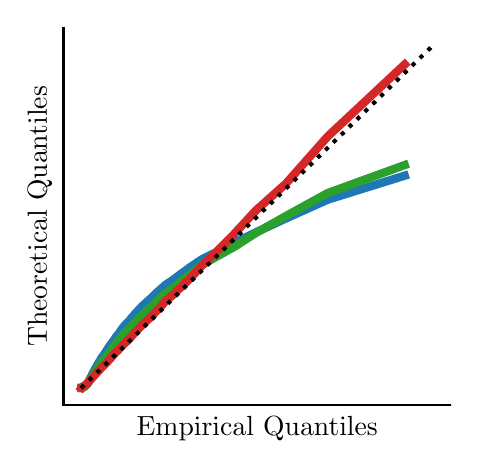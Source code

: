 \begingroup%
\makeatletter%
\begin{pgfpicture}%
\pgfpathrectangle{\pgfpointorigin}{\pgfqpoint{2.117in}{2.067in}}%
\pgfusepath{use as bounding box, clip}%
\begin{pgfscope}%
\pgfsetbuttcap%
\pgfsetmiterjoin%
\pgfsetlinewidth{0.0pt}%
\definecolor{currentstroke}{rgb}{1.0,1.0,1.0}%
\pgfsetstrokecolor{currentstroke}%
\pgfsetstrokeopacity{0.0}%
\pgfsetdash{}{0pt}%
\pgfpathmoveto{\pgfqpoint{0.0in}{0.0in}}%
\pgfpathlineto{\pgfqpoint{2.117in}{0.0in}}%
\pgfpathlineto{\pgfqpoint{2.117in}{2.067in}}%
\pgfpathlineto{\pgfqpoint{0.0in}{2.067in}}%
\pgfpathclose%
\pgfusepath{}%
\end{pgfscope}%
\begin{pgfscope}%
\pgfsetbuttcap%
\pgfsetmiterjoin%
\definecolor{currentfill}{rgb}{1.0,1.0,1.0}%
\pgfsetfillcolor{currentfill}%
\pgfsetlinewidth{0.0pt}%
\definecolor{currentstroke}{rgb}{0.0,0.0,0.0}%
\pgfsetstrokecolor{currentstroke}%
\pgfsetstrokeopacity{0.0}%
\pgfsetdash{}{0pt}%
\pgfpathmoveto{\pgfqpoint{0.179in}{0.179in}}%
\pgfpathlineto{\pgfqpoint{2.117in}{0.179in}}%
\pgfpathlineto{\pgfqpoint{2.117in}{2.067in}}%
\pgfpathlineto{\pgfqpoint{0.179in}{2.067in}}%
\pgfpathclose%
\pgfusepath{fill}%
\end{pgfscope}%
\begin{pgfscope}%
\definecolor{textcolor}{rgb}{0.0,0.0,0.0}%
\pgfsetstrokecolor{textcolor}%
\pgfsetfillcolor{textcolor}%
\pgftext[x=1.148in,y=0.123in,,top]{\color{textcolor}\rmfamily\fontsize{10.0}{12.0}\selectfont Empirical Quantiles}%
\end{pgfscope}%
\begin{pgfscope}%
\definecolor{textcolor}{rgb}{0.0,0.0,0.0}%
\pgfsetstrokecolor{textcolor}%
\pgfsetfillcolor{textcolor}%
\pgftext[x=0.123in,y=1.123in,,bottom,rotate=90.0]{\color{textcolor}\rmfamily\fontsize{10.0}{12.0}\selectfont Theoretical Quantiles}%
\end{pgfscope}%
\begin{pgfscope}%
\pgfpathrectangle{\pgfqpoint{0.179in}{0.179in}}{\pgfqpoint{1.938in}{1.887in}}%
\pgfusepath{clip}%
\pgfsetrectcap%
\pgfsetroundjoin%
\pgfsetlinewidth{3.011pt}%
\definecolor{currentstroke}{rgb}{0.122,0.467,0.706}%
\pgfsetstrokecolor{currentstroke}%
\pgfsetdash{}{0pt}%
\pgfpathmoveto{\pgfqpoint{0.268in}{0.265in}}%
\pgfpathlineto{\pgfqpoint{0.269in}{0.265in}}%
\pgfpathlineto{\pgfqpoint{0.27in}{0.266in}}%
\pgfpathlineto{\pgfqpoint{0.273in}{0.266in}}%
\pgfpathlineto{\pgfqpoint{0.275in}{0.267in}}%
\pgfpathlineto{\pgfqpoint{0.277in}{0.268in}}%
\pgfpathlineto{\pgfqpoint{0.279in}{0.269in}}%
\pgfpathlineto{\pgfqpoint{0.281in}{0.27in}}%
\pgfpathlineto{\pgfqpoint{0.282in}{0.271in}}%
\pgfpathlineto{\pgfqpoint{0.284in}{0.272in}}%
\pgfpathlineto{\pgfqpoint{0.285in}{0.273in}}%
\pgfpathlineto{\pgfqpoint{0.287in}{0.274in}}%
\pgfpathlineto{\pgfqpoint{0.288in}{0.275in}}%
\pgfpathlineto{\pgfqpoint{0.29in}{0.277in}}%
\pgfpathlineto{\pgfqpoint{0.291in}{0.278in}}%
\pgfpathlineto{\pgfqpoint{0.293in}{0.28in}}%
\pgfpathlineto{\pgfqpoint{0.294in}{0.281in}}%
\pgfpathlineto{\pgfqpoint{0.296in}{0.283in}}%
\pgfpathlineto{\pgfqpoint{0.297in}{0.285in}}%
\pgfpathlineto{\pgfqpoint{0.298in}{0.287in}}%
\pgfpathlineto{\pgfqpoint{0.299in}{0.289in}}%
\pgfpathlineto{\pgfqpoint{0.301in}{0.291in}}%
\pgfpathlineto{\pgfqpoint{0.302in}{0.293in}}%
\pgfpathlineto{\pgfqpoint{0.303in}{0.295in}}%
\pgfpathlineto{\pgfqpoint{0.304in}{0.298in}}%
\pgfpathlineto{\pgfqpoint{0.305in}{0.3in}}%
\pgfpathlineto{\pgfqpoint{0.306in}{0.302in}}%
\pgfpathlineto{\pgfqpoint{0.308in}{0.304in}}%
\pgfpathlineto{\pgfqpoint{0.309in}{0.307in}}%
\pgfpathlineto{\pgfqpoint{0.31in}{0.309in}}%
\pgfpathlineto{\pgfqpoint{0.312in}{0.312in}}%
\pgfpathlineto{\pgfqpoint{0.313in}{0.315in}}%
\pgfpathlineto{\pgfqpoint{0.314in}{0.317in}}%
\pgfpathlineto{\pgfqpoint{0.316in}{0.32in}}%
\pgfpathlineto{\pgfqpoint{0.318in}{0.323in}}%
\pgfpathlineto{\pgfqpoint{0.319in}{0.326in}}%
\pgfpathlineto{\pgfqpoint{0.321in}{0.33in}}%
\pgfpathlineto{\pgfqpoint{0.322in}{0.333in}}%
\pgfpathlineto{\pgfqpoint{0.324in}{0.336in}}%
\pgfpathlineto{\pgfqpoint{0.326in}{0.34in}}%
\pgfpathlineto{\pgfqpoint{0.328in}{0.344in}}%
\pgfpathlineto{\pgfqpoint{0.33in}{0.347in}}%
\pgfpathlineto{\pgfqpoint{0.332in}{0.351in}}%
\pgfpathlineto{\pgfqpoint{0.334in}{0.355in}}%
\pgfpathlineto{\pgfqpoint{0.336in}{0.359in}}%
\pgfpathlineto{\pgfqpoint{0.338in}{0.362in}}%
\pgfpathlineto{\pgfqpoint{0.341in}{0.367in}}%
\pgfpathlineto{\pgfqpoint{0.343in}{0.371in}}%
\pgfpathlineto{\pgfqpoint{0.346in}{0.376in}}%
\pgfpathlineto{\pgfqpoint{0.348in}{0.38in}}%
\pgfpathlineto{\pgfqpoint{0.351in}{0.385in}}%
\pgfpathlineto{\pgfqpoint{0.354in}{0.39in}}%
\pgfpathlineto{\pgfqpoint{0.357in}{0.395in}}%
\pgfpathlineto{\pgfqpoint{0.36in}{0.4in}}%
\pgfpathlineto{\pgfqpoint{0.363in}{0.405in}}%
\pgfpathlineto{\pgfqpoint{0.366in}{0.411in}}%
\pgfpathlineto{\pgfqpoint{0.37in}{0.417in}}%
\pgfpathlineto{\pgfqpoint{0.374in}{0.423in}}%
\pgfpathlineto{\pgfqpoint{0.378in}{0.428in}}%
\pgfpathlineto{\pgfqpoint{0.383in}{0.434in}}%
\pgfpathlineto{\pgfqpoint{0.387in}{0.441in}}%
\pgfpathlineto{\pgfqpoint{0.392in}{0.448in}}%
\pgfpathlineto{\pgfqpoint{0.396in}{0.455in}}%
\pgfpathlineto{\pgfqpoint{0.401in}{0.462in}}%
\pgfpathlineto{\pgfqpoint{0.405in}{0.469in}}%
\pgfpathlineto{\pgfqpoint{0.411in}{0.478in}}%
\pgfpathlineto{\pgfqpoint{0.417in}{0.485in}}%
\pgfpathlineto{\pgfqpoint{0.422in}{0.493in}}%
\pgfpathlineto{\pgfqpoint{0.429in}{0.501in}}%
\pgfpathlineto{\pgfqpoint{0.435in}{0.511in}}%
\pgfpathlineto{\pgfqpoint{0.442in}{0.521in}}%
\pgfpathlineto{\pgfqpoint{0.449in}{0.53in}}%
\pgfpathlineto{\pgfqpoint{0.457in}{0.539in}}%
\pgfpathlineto{\pgfqpoint{0.464in}{0.551in}}%
\pgfpathlineto{\pgfqpoint{0.473in}{0.563in}}%
\pgfpathlineto{\pgfqpoint{0.483in}{0.576in}}%
\pgfpathlineto{\pgfqpoint{0.494in}{0.588in}}%
\pgfpathlineto{\pgfqpoint{0.507in}{0.6in}}%
\pgfpathlineto{\pgfqpoint{0.518in}{0.615in}}%
\pgfpathlineto{\pgfqpoint{0.53in}{0.628in}}%
\pgfpathlineto{\pgfqpoint{0.544in}{0.644in}}%
\pgfpathlineto{\pgfqpoint{0.559in}{0.66in}}%
\pgfpathlineto{\pgfqpoint{0.575in}{0.677in}}%
\pgfpathlineto{\pgfqpoint{0.593in}{0.693in}}%
\pgfpathlineto{\pgfqpoint{0.615in}{0.713in}}%
\pgfpathlineto{\pgfqpoint{0.636in}{0.734in}}%
\pgfpathlineto{\pgfqpoint{0.661in}{0.756in}}%
\pgfpathlineto{\pgfqpoint{0.689in}{0.781in}}%
\pgfpathlineto{\pgfqpoint{0.728in}{0.807in}}%
\pgfpathlineto{\pgfqpoint{0.768in}{0.837in}}%
\pgfpathlineto{\pgfqpoint{0.815in}{0.871in}}%
\pgfpathlineto{\pgfqpoint{0.871in}{0.909in}}%
\pgfpathlineto{\pgfqpoint{0.948in}{0.947in}}%
\pgfpathlineto{\pgfqpoint{1.033in}{0.991in}}%
\pgfpathlineto{\pgfqpoint{1.14in}{1.043in}}%
\pgfpathlineto{\pgfqpoint{1.291in}{1.113in}}%
\pgfpathlineto{\pgfqpoint{1.5in}{1.207in}}%
\pgfpathlineto{\pgfqpoint{1.885in}{1.327in}}%
\pgfusepath{stroke}%
\end{pgfscope}%
\begin{pgfscope}%
\pgfpathrectangle{\pgfqpoint{0.179in}{0.179in}}{\pgfqpoint{1.938in}{1.887in}}%
\pgfusepath{clip}%
\pgfsetrectcap%
\pgfsetroundjoin%
\pgfsetlinewidth{3.011pt}%
\definecolor{currentstroke}{rgb}{0.173,0.627,0.173}%
\pgfsetstrokecolor{currentstroke}%
\pgfsetdash{}{0pt}%
\pgfpathmoveto{\pgfqpoint{0.268in}{0.265in}}%
\pgfpathlineto{\pgfqpoint{0.269in}{0.265in}}%
\pgfpathlineto{\pgfqpoint{0.27in}{0.266in}}%
\pgfpathlineto{\pgfqpoint{0.273in}{0.267in}}%
\pgfpathlineto{\pgfqpoint{0.275in}{0.267in}}%
\pgfpathlineto{\pgfqpoint{0.277in}{0.268in}}%
\pgfpathlineto{\pgfqpoint{0.279in}{0.269in}}%
\pgfpathlineto{\pgfqpoint{0.281in}{0.27in}}%
\pgfpathlineto{\pgfqpoint{0.282in}{0.271in}}%
\pgfpathlineto{\pgfqpoint{0.284in}{0.272in}}%
\pgfpathlineto{\pgfqpoint{0.285in}{0.273in}}%
\pgfpathlineto{\pgfqpoint{0.287in}{0.274in}}%
\pgfpathlineto{\pgfqpoint{0.288in}{0.275in}}%
\pgfpathlineto{\pgfqpoint{0.29in}{0.277in}}%
\pgfpathlineto{\pgfqpoint{0.291in}{0.278in}}%
\pgfpathlineto{\pgfqpoint{0.293in}{0.279in}}%
\pgfpathlineto{\pgfqpoint{0.294in}{0.281in}}%
\pgfpathlineto{\pgfqpoint{0.296in}{0.282in}}%
\pgfpathlineto{\pgfqpoint{0.297in}{0.284in}}%
\pgfpathlineto{\pgfqpoint{0.298in}{0.285in}}%
\pgfpathlineto{\pgfqpoint{0.299in}{0.287in}}%
\pgfpathlineto{\pgfqpoint{0.301in}{0.288in}}%
\pgfpathlineto{\pgfqpoint{0.302in}{0.29in}}%
\pgfpathlineto{\pgfqpoint{0.303in}{0.292in}}%
\pgfpathlineto{\pgfqpoint{0.304in}{0.293in}}%
\pgfpathlineto{\pgfqpoint{0.305in}{0.295in}}%
\pgfpathlineto{\pgfqpoint{0.306in}{0.297in}}%
\pgfpathlineto{\pgfqpoint{0.308in}{0.299in}}%
\pgfpathlineto{\pgfqpoint{0.309in}{0.301in}}%
\pgfpathlineto{\pgfqpoint{0.31in}{0.303in}}%
\pgfpathlineto{\pgfqpoint{0.312in}{0.305in}}%
\pgfpathlineto{\pgfqpoint{0.313in}{0.308in}}%
\pgfpathlineto{\pgfqpoint{0.314in}{0.31in}}%
\pgfpathlineto{\pgfqpoint{0.316in}{0.313in}}%
\pgfpathlineto{\pgfqpoint{0.318in}{0.315in}}%
\pgfpathlineto{\pgfqpoint{0.319in}{0.318in}}%
\pgfpathlineto{\pgfqpoint{0.321in}{0.32in}}%
\pgfpathlineto{\pgfqpoint{0.322in}{0.323in}}%
\pgfpathlineto{\pgfqpoint{0.324in}{0.326in}}%
\pgfpathlineto{\pgfqpoint{0.326in}{0.329in}}%
\pgfpathlineto{\pgfqpoint{0.328in}{0.332in}}%
\pgfpathlineto{\pgfqpoint{0.33in}{0.335in}}%
\pgfpathlineto{\pgfqpoint{0.332in}{0.339in}}%
\pgfpathlineto{\pgfqpoint{0.334in}{0.341in}}%
\pgfpathlineto{\pgfqpoint{0.336in}{0.345in}}%
\pgfpathlineto{\pgfqpoint{0.338in}{0.348in}}%
\pgfpathlineto{\pgfqpoint{0.341in}{0.352in}}%
\pgfpathlineto{\pgfqpoint{0.343in}{0.356in}}%
\pgfpathlineto{\pgfqpoint{0.346in}{0.359in}}%
\pgfpathlineto{\pgfqpoint{0.348in}{0.363in}}%
\pgfpathlineto{\pgfqpoint{0.351in}{0.367in}}%
\pgfpathlineto{\pgfqpoint{0.354in}{0.371in}}%
\pgfpathlineto{\pgfqpoint{0.357in}{0.375in}}%
\pgfpathlineto{\pgfqpoint{0.36in}{0.379in}}%
\pgfpathlineto{\pgfqpoint{0.363in}{0.385in}}%
\pgfpathlineto{\pgfqpoint{0.366in}{0.39in}}%
\pgfpathlineto{\pgfqpoint{0.37in}{0.395in}}%
\pgfpathlineto{\pgfqpoint{0.374in}{0.399in}}%
\pgfpathlineto{\pgfqpoint{0.378in}{0.404in}}%
\pgfpathlineto{\pgfqpoint{0.383in}{0.41in}}%
\pgfpathlineto{\pgfqpoint{0.387in}{0.416in}}%
\pgfpathlineto{\pgfqpoint{0.392in}{0.422in}}%
\pgfpathlineto{\pgfqpoint{0.396in}{0.428in}}%
\pgfpathlineto{\pgfqpoint{0.401in}{0.435in}}%
\pgfpathlineto{\pgfqpoint{0.405in}{0.443in}}%
\pgfpathlineto{\pgfqpoint{0.411in}{0.449in}}%
\pgfpathlineto{\pgfqpoint{0.417in}{0.457in}}%
\pgfpathlineto{\pgfqpoint{0.422in}{0.464in}}%
\pgfpathlineto{\pgfqpoint{0.429in}{0.472in}}%
\pgfpathlineto{\pgfqpoint{0.435in}{0.48in}}%
\pgfpathlineto{\pgfqpoint{0.442in}{0.488in}}%
\pgfpathlineto{\pgfqpoint{0.449in}{0.497in}}%
\pgfpathlineto{\pgfqpoint{0.457in}{0.507in}}%
\pgfpathlineto{\pgfqpoint{0.464in}{0.517in}}%
\pgfpathlineto{\pgfqpoint{0.473in}{0.527in}}%
\pgfpathlineto{\pgfqpoint{0.483in}{0.54in}}%
\pgfpathlineto{\pgfqpoint{0.494in}{0.551in}}%
\pgfpathlineto{\pgfqpoint{0.507in}{0.563in}}%
\pgfpathlineto{\pgfqpoint{0.518in}{0.575in}}%
\pgfpathlineto{\pgfqpoint{0.53in}{0.588in}}%
\pgfpathlineto{\pgfqpoint{0.544in}{0.603in}}%
\pgfpathlineto{\pgfqpoint{0.559in}{0.618in}}%
\pgfpathlineto{\pgfqpoint{0.575in}{0.633in}}%
\pgfpathlineto{\pgfqpoint{0.593in}{0.65in}}%
\pgfpathlineto{\pgfqpoint{0.615in}{0.669in}}%
\pgfpathlineto{\pgfqpoint{0.636in}{0.689in}}%
\pgfpathlineto{\pgfqpoint{0.661in}{0.713in}}%
\pgfpathlineto{\pgfqpoint{0.689in}{0.739in}}%
\pgfpathlineto{\pgfqpoint{0.728in}{0.766in}}%
\pgfpathlineto{\pgfqpoint{0.768in}{0.801in}}%
\pgfpathlineto{\pgfqpoint{0.815in}{0.836in}}%
\pgfpathlineto{\pgfqpoint{0.871in}{0.881in}}%
\pgfpathlineto{\pgfqpoint{0.948in}{0.924in}}%
\pgfpathlineto{\pgfqpoint{1.033in}{0.971in}}%
\pgfpathlineto{\pgfqpoint{1.14in}{1.04in}}%
\pgfpathlineto{\pgfqpoint{1.291in}{1.125in}}%
\pgfpathlineto{\pgfqpoint{1.5in}{1.24in}}%
\pgfpathlineto{\pgfqpoint{1.885in}{1.38in}}%
\pgfusepath{stroke}%
\end{pgfscope}%
\begin{pgfscope}%
\pgfpathrectangle{\pgfqpoint{0.179in}{0.179in}}{\pgfqpoint{1.938in}{1.887in}}%
\pgfusepath{clip}%
\pgfsetrectcap%
\pgfsetroundjoin%
\pgfsetlinewidth{3.011pt}%
\definecolor{currentstroke}{rgb}{0.839,0.153,0.157}%
\pgfsetstrokecolor{currentstroke}%
\pgfsetdash{}{0pt}%
\pgfpathmoveto{\pgfqpoint{0.268in}{0.267in}}%
\pgfpathlineto{\pgfqpoint{0.269in}{0.269in}}%
\pgfpathlineto{\pgfqpoint{0.27in}{0.27in}}%
\pgfpathlineto{\pgfqpoint{0.273in}{0.271in}}%
\pgfpathlineto{\pgfqpoint{0.275in}{0.272in}}%
\pgfpathlineto{\pgfqpoint{0.277in}{0.273in}}%
\pgfpathlineto{\pgfqpoint{0.279in}{0.274in}}%
\pgfpathlineto{\pgfqpoint{0.281in}{0.275in}}%
\pgfpathlineto{\pgfqpoint{0.282in}{0.276in}}%
\pgfpathlineto{\pgfqpoint{0.284in}{0.277in}}%
\pgfpathlineto{\pgfqpoint{0.285in}{0.278in}}%
\pgfpathlineto{\pgfqpoint{0.287in}{0.279in}}%
\pgfpathlineto{\pgfqpoint{0.288in}{0.28in}}%
\pgfpathlineto{\pgfqpoint{0.29in}{0.281in}}%
\pgfpathlineto{\pgfqpoint{0.291in}{0.283in}}%
\pgfpathlineto{\pgfqpoint{0.293in}{0.284in}}%
\pgfpathlineto{\pgfqpoint{0.294in}{0.285in}}%
\pgfpathlineto{\pgfqpoint{0.296in}{0.286in}}%
\pgfpathlineto{\pgfqpoint{0.297in}{0.287in}}%
\pgfpathlineto{\pgfqpoint{0.298in}{0.288in}}%
\pgfpathlineto{\pgfqpoint{0.299in}{0.289in}}%
\pgfpathlineto{\pgfqpoint{0.301in}{0.291in}}%
\pgfpathlineto{\pgfqpoint{0.302in}{0.292in}}%
\pgfpathlineto{\pgfqpoint{0.303in}{0.293in}}%
\pgfpathlineto{\pgfqpoint{0.304in}{0.295in}}%
\pgfpathlineto{\pgfqpoint{0.305in}{0.296in}}%
\pgfpathlineto{\pgfqpoint{0.306in}{0.297in}}%
\pgfpathlineto{\pgfqpoint{0.308in}{0.299in}}%
\pgfpathlineto{\pgfqpoint{0.309in}{0.3in}}%
\pgfpathlineto{\pgfqpoint{0.31in}{0.302in}}%
\pgfpathlineto{\pgfqpoint{0.312in}{0.303in}}%
\pgfpathlineto{\pgfqpoint{0.313in}{0.305in}}%
\pgfpathlineto{\pgfqpoint{0.314in}{0.307in}}%
\pgfpathlineto{\pgfqpoint{0.316in}{0.308in}}%
\pgfpathlineto{\pgfqpoint{0.318in}{0.31in}}%
\pgfpathlineto{\pgfqpoint{0.319in}{0.312in}}%
\pgfpathlineto{\pgfqpoint{0.321in}{0.314in}}%
\pgfpathlineto{\pgfqpoint{0.322in}{0.315in}}%
\pgfpathlineto{\pgfqpoint{0.324in}{0.318in}}%
\pgfpathlineto{\pgfqpoint{0.326in}{0.32in}}%
\pgfpathlineto{\pgfqpoint{0.328in}{0.322in}}%
\pgfpathlineto{\pgfqpoint{0.33in}{0.324in}}%
\pgfpathlineto{\pgfqpoint{0.332in}{0.326in}}%
\pgfpathlineto{\pgfqpoint{0.334in}{0.329in}}%
\pgfpathlineto{\pgfqpoint{0.336in}{0.331in}}%
\pgfpathlineto{\pgfqpoint{0.338in}{0.334in}}%
\pgfpathlineto{\pgfqpoint{0.341in}{0.336in}}%
\pgfpathlineto{\pgfqpoint{0.343in}{0.339in}}%
\pgfpathlineto{\pgfqpoint{0.346in}{0.342in}}%
\pgfpathlineto{\pgfqpoint{0.348in}{0.345in}}%
\pgfpathlineto{\pgfqpoint{0.351in}{0.348in}}%
\pgfpathlineto{\pgfqpoint{0.354in}{0.35in}}%
\pgfpathlineto{\pgfqpoint{0.357in}{0.353in}}%
\pgfpathlineto{\pgfqpoint{0.36in}{0.357in}}%
\pgfpathlineto{\pgfqpoint{0.363in}{0.361in}}%
\pgfpathlineto{\pgfqpoint{0.366in}{0.364in}}%
\pgfpathlineto{\pgfqpoint{0.37in}{0.368in}}%
\pgfpathlineto{\pgfqpoint{0.374in}{0.372in}}%
\pgfpathlineto{\pgfqpoint{0.378in}{0.376in}}%
\pgfpathlineto{\pgfqpoint{0.383in}{0.38in}}%
\pgfpathlineto{\pgfqpoint{0.387in}{0.385in}}%
\pgfpathlineto{\pgfqpoint{0.392in}{0.389in}}%
\pgfpathlineto{\pgfqpoint{0.396in}{0.394in}}%
\pgfpathlineto{\pgfqpoint{0.401in}{0.399in}}%
\pgfpathlineto{\pgfqpoint{0.405in}{0.404in}}%
\pgfpathlineto{\pgfqpoint{0.411in}{0.41in}}%
\pgfpathlineto{\pgfqpoint{0.417in}{0.416in}}%
\pgfpathlineto{\pgfqpoint{0.422in}{0.423in}}%
\pgfpathlineto{\pgfqpoint{0.429in}{0.43in}}%
\pgfpathlineto{\pgfqpoint{0.435in}{0.437in}}%
\pgfpathlineto{\pgfqpoint{0.442in}{0.444in}}%
\pgfpathlineto{\pgfqpoint{0.449in}{0.452in}}%
\pgfpathlineto{\pgfqpoint{0.457in}{0.46in}}%
\pgfpathlineto{\pgfqpoint{0.464in}{0.468in}}%
\pgfpathlineto{\pgfqpoint{0.473in}{0.477in}}%
\pgfpathlineto{\pgfqpoint{0.483in}{0.487in}}%
\pgfpathlineto{\pgfqpoint{0.494in}{0.497in}}%
\pgfpathlineto{\pgfqpoint{0.507in}{0.509in}}%
\pgfpathlineto{\pgfqpoint{0.518in}{0.522in}}%
\pgfpathlineto{\pgfqpoint{0.53in}{0.536in}}%
\pgfpathlineto{\pgfqpoint{0.544in}{0.552in}}%
\pgfpathlineto{\pgfqpoint{0.559in}{0.567in}}%
\pgfpathlineto{\pgfqpoint{0.575in}{0.583in}}%
\pgfpathlineto{\pgfqpoint{0.593in}{0.6in}}%
\pgfpathlineto{\pgfqpoint{0.615in}{0.619in}}%
\pgfpathlineto{\pgfqpoint{0.636in}{0.642in}}%
\pgfpathlineto{\pgfqpoint{0.661in}{0.667in}}%
\pgfpathlineto{\pgfqpoint{0.689in}{0.7in}}%
\pgfpathlineto{\pgfqpoint{0.728in}{0.732in}}%
\pgfpathlineto{\pgfqpoint{0.768in}{0.771in}}%
\pgfpathlineto{\pgfqpoint{0.815in}{0.816in}}%
\pgfpathlineto{\pgfqpoint{0.871in}{0.877in}}%
\pgfpathlineto{\pgfqpoint{0.948in}{0.95in}}%
\pgfpathlineto{\pgfqpoint{1.033in}{1.036in}}%
\pgfpathlineto{\pgfqpoint{1.14in}{1.152in}}%
\pgfpathlineto{\pgfqpoint{1.291in}{1.287in}}%
\pgfpathlineto{\pgfqpoint{1.5in}{1.523in}}%
\pgfpathlineto{\pgfqpoint{1.885in}{1.883in}}%
\pgfusepath{stroke}%
\end{pgfscope}%
\begin{pgfscope}%
\pgfpathrectangle{\pgfqpoint{0.179in}{0.179in}}{\pgfqpoint{1.938in}{1.887in}}%
\pgfusepath{clip}%
\pgfsetbuttcap%
\pgfsetroundjoin%
\pgfsetlinewidth{1.506pt}%
\definecolor{currentstroke}{rgb}{0.0,0.0,0.0}%
\pgfsetstrokecolor{currentstroke}%
\pgfsetdash{{1.5pt}{2.475pt}}{0.0pt}%
\pgfpathmoveto{\pgfqpoint{0.267in}{0.265in}}%
\pgfpathlineto{\pgfqpoint{0.285in}{0.282in}}%
\pgfpathlineto{\pgfqpoint{0.303in}{0.299in}}%
\pgfpathlineto{\pgfqpoint{0.32in}{0.317in}}%
\pgfpathlineto{\pgfqpoint{0.338in}{0.334in}}%
\pgfpathlineto{\pgfqpoint{0.356in}{0.351in}}%
\pgfpathlineto{\pgfqpoint{0.374in}{0.369in}}%
\pgfpathlineto{\pgfqpoint{0.392in}{0.386in}}%
\pgfpathlineto{\pgfqpoint{0.409in}{0.403in}}%
\pgfpathlineto{\pgfqpoint{0.427in}{0.421in}}%
\pgfpathlineto{\pgfqpoint{0.445in}{0.438in}}%
\pgfpathlineto{\pgfqpoint{0.463in}{0.455in}}%
\pgfpathlineto{\pgfqpoint{0.481in}{0.473in}}%
\pgfpathlineto{\pgfqpoint{0.498in}{0.49in}}%
\pgfpathlineto{\pgfqpoint{0.516in}{0.507in}}%
\pgfpathlineto{\pgfqpoint{0.534in}{0.525in}}%
\pgfpathlineto{\pgfqpoint{0.552in}{0.542in}}%
\pgfpathlineto{\pgfqpoint{0.57in}{0.559in}}%
\pgfpathlineto{\pgfqpoint{0.587in}{0.577in}}%
\pgfpathlineto{\pgfqpoint{0.605in}{0.594in}}%
\pgfpathlineto{\pgfqpoint{0.623in}{0.611in}}%
\pgfpathlineto{\pgfqpoint{0.641in}{0.629in}}%
\pgfpathlineto{\pgfqpoint{0.658in}{0.646in}}%
\pgfpathlineto{\pgfqpoint{0.676in}{0.663in}}%
\pgfpathlineto{\pgfqpoint{0.694in}{0.681in}}%
\pgfpathlineto{\pgfqpoint{0.712in}{0.698in}}%
\pgfpathlineto{\pgfqpoint{0.73in}{0.715in}}%
\pgfpathlineto{\pgfqpoint{0.747in}{0.733in}}%
\pgfpathlineto{\pgfqpoint{0.765in}{0.75in}}%
\pgfpathlineto{\pgfqpoint{0.783in}{0.767in}}%
\pgfpathlineto{\pgfqpoint{0.801in}{0.785in}}%
\pgfpathlineto{\pgfqpoint{0.819in}{0.802in}}%
\pgfpathlineto{\pgfqpoint{0.836in}{0.819in}}%
\pgfpathlineto{\pgfqpoint{0.854in}{0.837in}}%
\pgfpathlineto{\pgfqpoint{0.872in}{0.854in}}%
\pgfpathlineto{\pgfqpoint{0.89in}{0.871in}}%
\pgfpathlineto{\pgfqpoint{0.908in}{0.889in}}%
\pgfpathlineto{\pgfqpoint{0.925in}{0.906in}}%
\pgfpathlineto{\pgfqpoint{0.943in}{0.923in}}%
\pgfpathlineto{\pgfqpoint{0.961in}{0.941in}}%
\pgfpathlineto{\pgfqpoint{0.979in}{0.958in}}%
\pgfpathlineto{\pgfqpoint{0.997in}{0.975in}}%
\pgfpathlineto{\pgfqpoint{1.014in}{0.993in}}%
\pgfpathlineto{\pgfqpoint{1.032in}{1.01in}}%
\pgfpathlineto{\pgfqpoint{1.05in}{1.027in}}%
\pgfpathlineto{\pgfqpoint{1.068in}{1.045in}}%
\pgfpathlineto{\pgfqpoint{1.085in}{1.062in}}%
\pgfpathlineto{\pgfqpoint{1.103in}{1.079in}}%
\pgfpathlineto{\pgfqpoint{1.121in}{1.097in}}%
\pgfpathlineto{\pgfqpoint{1.139in}{1.114in}}%
\pgfpathlineto{\pgfqpoint{1.157in}{1.131in}}%
\pgfpathlineto{\pgfqpoint{1.174in}{1.149in}}%
\pgfpathlineto{\pgfqpoint{1.192in}{1.166in}}%
\pgfpathlineto{\pgfqpoint{1.21in}{1.183in}}%
\pgfpathlineto{\pgfqpoint{1.228in}{1.201in}}%
\pgfpathlineto{\pgfqpoint{1.246in}{1.218in}}%
\pgfpathlineto{\pgfqpoint{1.263in}{1.235in}}%
\pgfpathlineto{\pgfqpoint{1.281in}{1.253in}}%
\pgfpathlineto{\pgfqpoint{1.299in}{1.27in}}%
\pgfpathlineto{\pgfqpoint{1.317in}{1.287in}}%
\pgfpathlineto{\pgfqpoint{1.335in}{1.305in}}%
\pgfpathlineto{\pgfqpoint{1.352in}{1.322in}}%
\pgfpathlineto{\pgfqpoint{1.37in}{1.339in}}%
\pgfpathlineto{\pgfqpoint{1.388in}{1.357in}}%
\pgfpathlineto{\pgfqpoint{1.406in}{1.374in}}%
\pgfpathlineto{\pgfqpoint{1.424in}{1.391in}}%
\pgfpathlineto{\pgfqpoint{1.441in}{1.409in}}%
\pgfpathlineto{\pgfqpoint{1.459in}{1.426in}}%
\pgfpathlineto{\pgfqpoint{1.477in}{1.443in}}%
\pgfpathlineto{\pgfqpoint{1.495in}{1.461in}}%
\pgfpathlineto{\pgfqpoint{1.512in}{1.478in}}%
\pgfpathlineto{\pgfqpoint{1.53in}{1.495in}}%
\pgfpathlineto{\pgfqpoint{1.548in}{1.513in}}%
\pgfpathlineto{\pgfqpoint{1.566in}{1.53in}}%
\pgfpathlineto{\pgfqpoint{1.584in}{1.547in}}%
\pgfpathlineto{\pgfqpoint{1.601in}{1.565in}}%
\pgfpathlineto{\pgfqpoint{1.619in}{1.582in}}%
\pgfpathlineto{\pgfqpoint{1.637in}{1.599in}}%
\pgfpathlineto{\pgfqpoint{1.655in}{1.617in}}%
\pgfpathlineto{\pgfqpoint{1.673in}{1.634in}}%
\pgfpathlineto{\pgfqpoint{1.69in}{1.651in}}%
\pgfpathlineto{\pgfqpoint{1.708in}{1.669in}}%
\pgfpathlineto{\pgfqpoint{1.726in}{1.686in}}%
\pgfpathlineto{\pgfqpoint{1.744in}{1.703in}}%
\pgfpathlineto{\pgfqpoint{1.762in}{1.721in}}%
\pgfpathlineto{\pgfqpoint{1.779in}{1.738in}}%
\pgfpathlineto{\pgfqpoint{1.797in}{1.755in}}%
\pgfpathlineto{\pgfqpoint{1.815in}{1.773in}}%
\pgfpathlineto{\pgfqpoint{1.833in}{1.79in}}%
\pgfpathlineto{\pgfqpoint{1.851in}{1.807in}}%
\pgfpathlineto{\pgfqpoint{1.868in}{1.825in}}%
\pgfpathlineto{\pgfqpoint{1.886in}{1.842in}}%
\pgfpathlineto{\pgfqpoint{1.904in}{1.859in}}%
\pgfpathlineto{\pgfqpoint{1.922in}{1.877in}}%
\pgfpathlineto{\pgfqpoint{1.939in}{1.894in}}%
\pgfpathlineto{\pgfqpoint{1.957in}{1.911in}}%
\pgfpathlineto{\pgfqpoint{1.975in}{1.929in}}%
\pgfpathlineto{\pgfqpoint{1.993in}{1.946in}}%
\pgfpathlineto{\pgfqpoint{2.011in}{1.963in}}%
\pgfpathlineto{\pgfqpoint{2.028in}{1.981in}}%
\pgfusepath{stroke}%
\end{pgfscope}%
\begin{pgfscope}%
\pgfsetrectcap%
\pgfsetmiterjoin%
\pgfsetlinewidth{0.803pt}%
\definecolor{currentstroke}{rgb}{0.0,0.0,0.0}%
\pgfsetstrokecolor{currentstroke}%
\pgfsetdash{}{0pt}%
\pgfpathmoveto{\pgfqpoint{0.179in}{0.179in}}%
\pgfpathlineto{\pgfqpoint{0.179in}{2.067in}}%
\pgfusepath{stroke}%
\end{pgfscope}%
\begin{pgfscope}%
\pgfsetrectcap%
\pgfsetmiterjoin%
\pgfsetlinewidth{0.803pt}%
\definecolor{currentstroke}{rgb}{0.0,0.0,0.0}%
\pgfsetstrokecolor{currentstroke}%
\pgfsetdash{}{0pt}%
\pgfpathmoveto{\pgfqpoint{0.179in}{0.179in}}%
\pgfpathlineto{\pgfqpoint{2.117in}{0.179in}}%
\pgfusepath{stroke}%
\end{pgfscope}%
\end{pgfpicture}%
\makeatother%
\endgroup%

